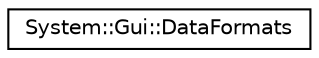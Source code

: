 digraph G
{
  edge [fontname="Helvetica",fontsize="10",labelfontname="Helvetica",labelfontsize="10"];
  node [fontname="Helvetica",fontsize="10",shape=record];
  rankdir="LR";
  Node1 [label="System::Gui::DataFormats",height=0.2,width=0.4,color="black", fillcolor="white", style="filled",URL="$class_system_1_1_gui_1_1_data_formats.html"];
}
